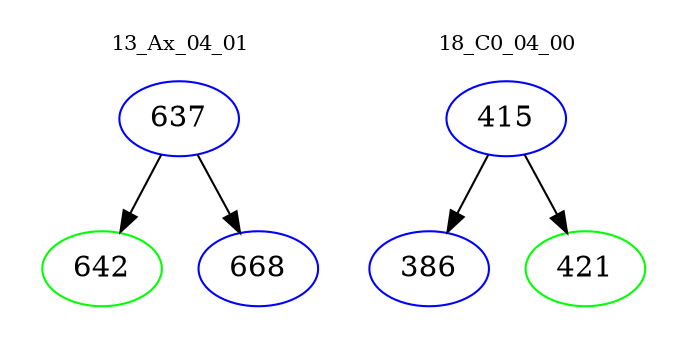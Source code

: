 digraph{
subgraph cluster_0 {
color = white
label = "13_Ax_04_01";
fontsize=10;
T0_637 [label="637", color="blue"]
T0_637 -> T0_642 [color="black"]
T0_642 [label="642", color="green"]
T0_637 -> T0_668 [color="black"]
T0_668 [label="668", color="blue"]
}
subgraph cluster_1 {
color = white
label = "18_C0_04_00";
fontsize=10;
T1_415 [label="415", color="blue"]
T1_415 -> T1_386 [color="black"]
T1_386 [label="386", color="blue"]
T1_415 -> T1_421 [color="black"]
T1_421 [label="421", color="green"]
}
}
